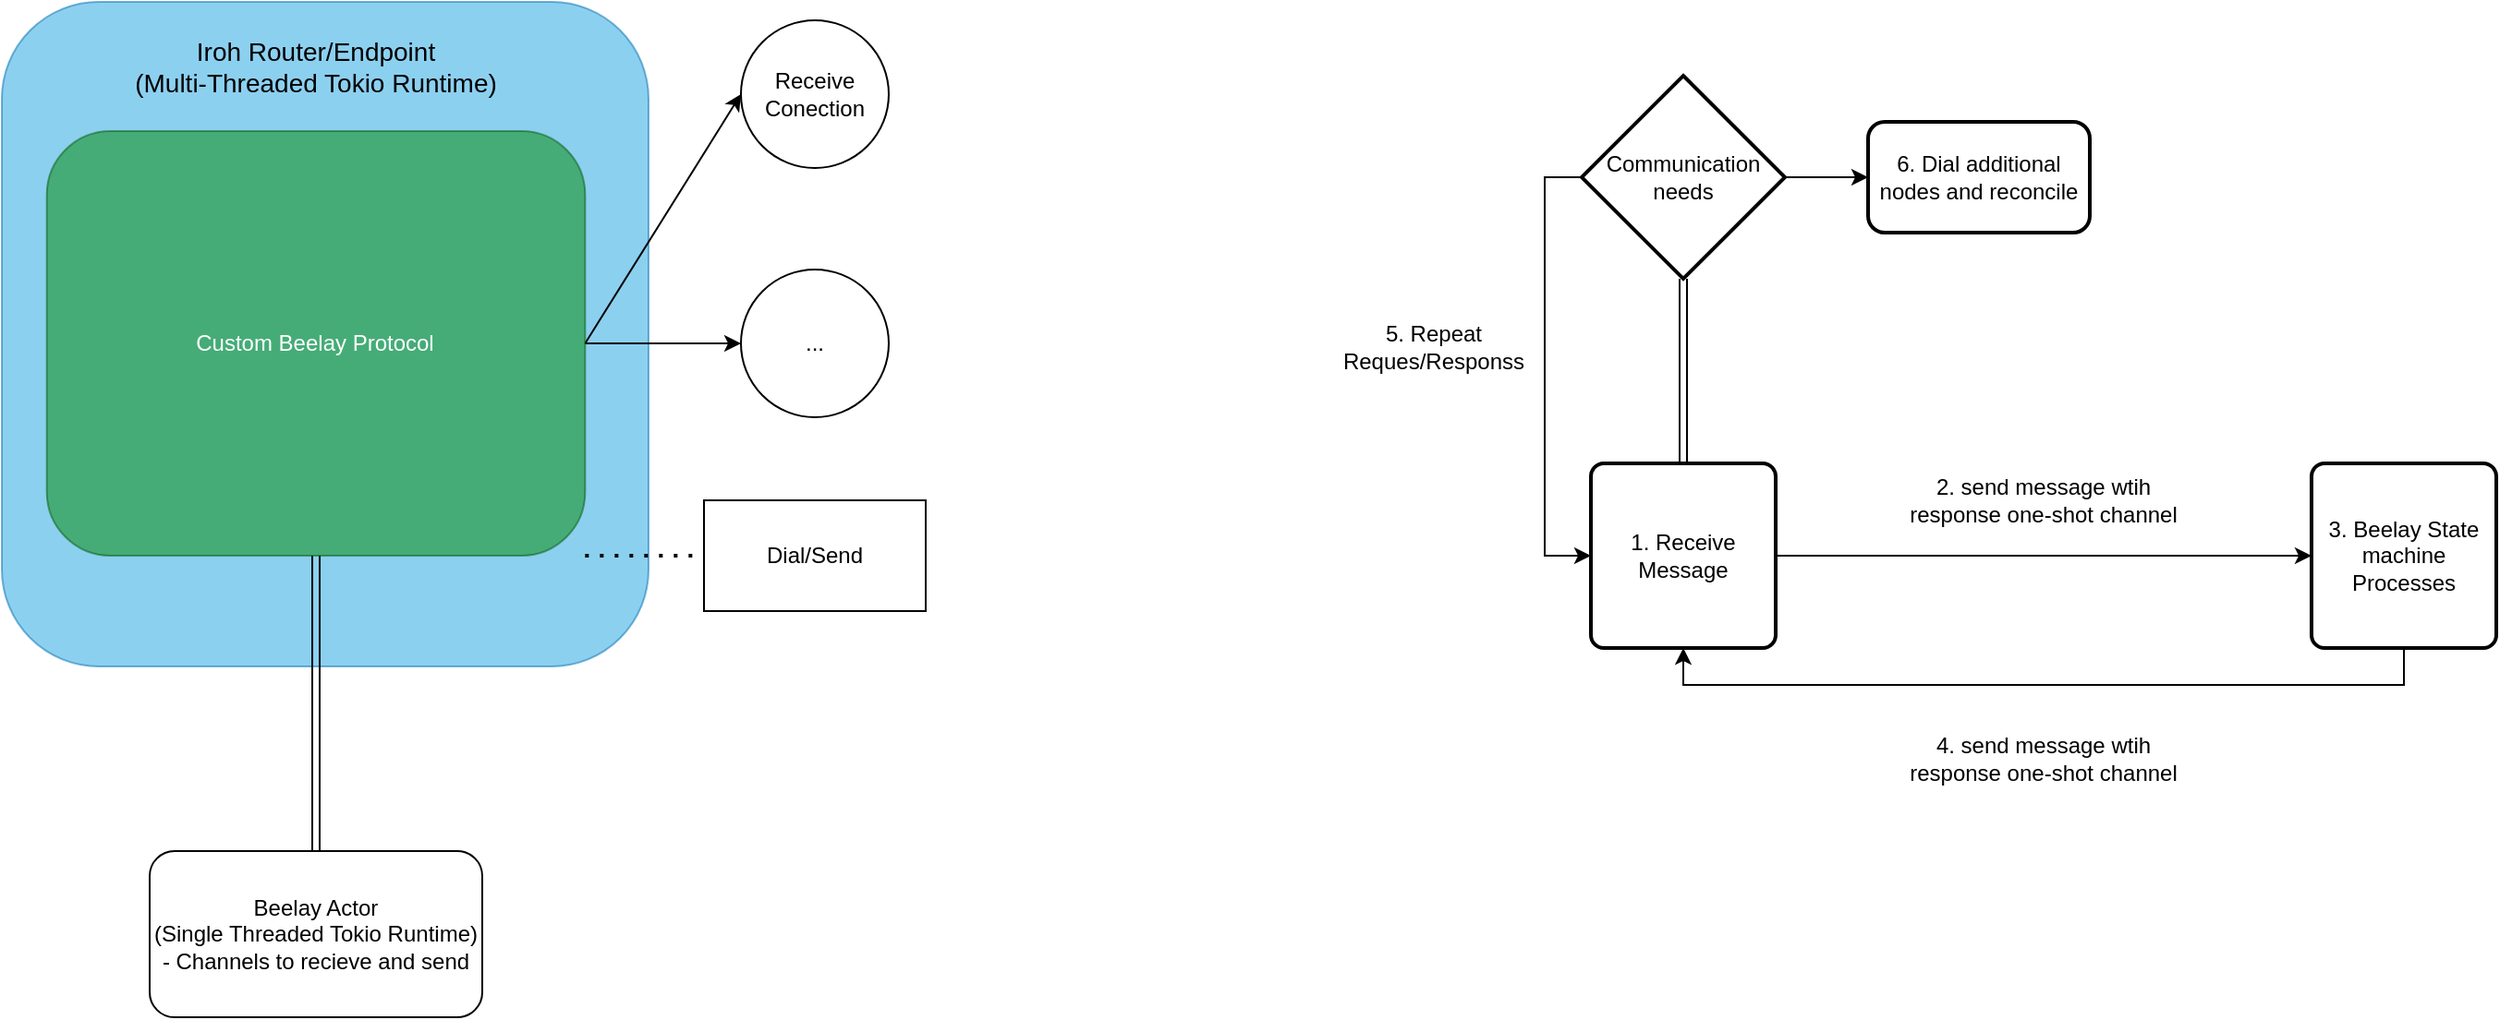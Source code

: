 <mxfile version="26.1.1">
  <diagram name="Page-1" id="eyF7VP7GgBqCk3YA7-2h">
    <mxGraphModel dx="2954" dy="1196" grid="1" gridSize="10" guides="1" tooltips="1" connect="1" arrows="1" fold="1" page="1" pageScale="1" pageWidth="1100" pageHeight="850" math="0" shadow="0">
      <root>
        <mxCell id="0" />
        <mxCell id="1" parent="0" />
        <mxCell id="GUIVirgj29znLSgw21a--17" value="" style="group" vertex="1" connectable="0" parent="1">
          <mxGeometry x="60" y="90" width="500" height="550" as="geometry" />
        </mxCell>
        <mxCell id="GUIVirgj29znLSgw21a--3" value="" style="rounded=1;whiteSpace=wrap;html=1;fillColor=#1ba1e2;fontColor=#ffffff;strokeColor=#006EAF;opacity=50;" vertex="1" parent="GUIVirgj29znLSgw21a--17">
          <mxGeometry width="350" height="360" as="geometry" />
        </mxCell>
        <mxCell id="GUIVirgj29znLSgw21a--16" style="edgeStyle=orthogonalEdgeStyle;rounded=0;orthogonalLoop=1;jettySize=auto;html=1;exitX=0.5;exitY=0;exitDx=0;exitDy=0;entryX=0.5;entryY=1;entryDx=0;entryDy=0;shape=link;" edge="1" parent="GUIVirgj29znLSgw21a--17" source="GUIVirgj29znLSgw21a--4" target="GUIVirgj29znLSgw21a--12">
          <mxGeometry relative="1" as="geometry" />
        </mxCell>
        <mxCell id="GUIVirgj29znLSgw21a--4" value="Beelay Actor&lt;br&gt;(Single Threaded Tokio Runtime)&lt;div&gt;- Channels to recieve and send&lt;/div&gt;" style="rounded=1;whiteSpace=wrap;html=1;" vertex="1" parent="GUIVirgj29znLSgw21a--17">
          <mxGeometry x="80" y="460" width="180" height="90" as="geometry" />
        </mxCell>
        <mxCell id="GUIVirgj29znLSgw21a--5" value="" style="endArrow=classic;html=1;rounded=0;exitX=1;exitY=0.5;exitDx=0;exitDy=0;entryX=0;entryY=0.5;entryDx=0;entryDy=0;" edge="1" parent="GUIVirgj29znLSgw21a--17" source="GUIVirgj29znLSgw21a--12" target="GUIVirgj29znLSgw21a--6">
          <mxGeometry width="50" height="50" relative="1" as="geometry">
            <mxPoint x="730" y="420" as="sourcePoint" />
            <mxPoint x="360" as="targetPoint" />
          </mxGeometry>
        </mxCell>
        <mxCell id="GUIVirgj29znLSgw21a--6" value="Receive Conection" style="ellipse;whiteSpace=wrap;html=1;aspect=fixed;" vertex="1" parent="GUIVirgj29znLSgw21a--17">
          <mxGeometry x="400" y="10" width="80" height="80" as="geometry" />
        </mxCell>
        <mxCell id="GUIVirgj29znLSgw21a--7" value="..." style="ellipse;whiteSpace=wrap;html=1;aspect=fixed;" vertex="1" parent="GUIVirgj29znLSgw21a--17">
          <mxGeometry x="400" y="145" width="80" height="80" as="geometry" />
        </mxCell>
        <mxCell id="GUIVirgj29znLSgw21a--8" value="" style="endArrow=classic;html=1;rounded=0;entryX=0;entryY=0.5;entryDx=0;entryDy=0;exitX=1;exitY=0.5;exitDx=0;exitDy=0;" edge="1" parent="GUIVirgj29znLSgw21a--17" source="GUIVirgj29znLSgw21a--12" target="GUIVirgj29znLSgw21a--7">
          <mxGeometry width="50" height="50" relative="1" as="geometry">
            <mxPoint x="400" y="180" as="sourcePoint" />
            <mxPoint x="370" y="10" as="targetPoint" />
          </mxGeometry>
        </mxCell>
        <mxCell id="GUIVirgj29znLSgw21a--11" value="&lt;font style=&quot;font-size: 14px;&quot;&gt;Iroh Router/Endpoint&lt;/font&gt;&lt;div&gt;&lt;font style=&quot;font-size: 14px;&quot;&gt;(Multi-Threaded Tokio Runtime)&lt;/font&gt;&lt;/div&gt;" style="text;html=1;align=center;verticalAlign=middle;whiteSpace=wrap;rounded=0;" vertex="1" parent="GUIVirgj29znLSgw21a--17">
          <mxGeometry x="40" width="260" height="70" as="geometry" />
        </mxCell>
        <mxCell id="GUIVirgj29znLSgw21a--12" value="Custom Beelay Protocol" style="rounded=1;whiteSpace=wrap;html=1;fillColor=#008a00;fontColor=#ffffff;strokeColor=#005700;opacity=50;" vertex="1" parent="GUIVirgj29znLSgw21a--17">
          <mxGeometry x="24.34" y="70" width="291.33" height="230" as="geometry" />
        </mxCell>
        <mxCell id="GUIVirgj29znLSgw21a--13" value="Dial/Send" style="rounded=0;whiteSpace=wrap;html=1;" vertex="1" parent="GUIVirgj29znLSgw21a--17">
          <mxGeometry x="380" y="270" width="120" height="60" as="geometry" />
        </mxCell>
        <mxCell id="GUIVirgj29znLSgw21a--14" value="" style="endArrow=none;dashed=1;html=1;dashPattern=1 3;strokeWidth=2;rounded=0;exitX=1;exitY=1;exitDx=0;exitDy=0;entryX=0;entryY=0.5;entryDx=0;entryDy=0;" edge="1" parent="GUIVirgj29znLSgw21a--17" source="GUIVirgj29znLSgw21a--12" target="GUIVirgj29znLSgw21a--13">
          <mxGeometry width="50" height="50" relative="1" as="geometry">
            <mxPoint x="730" y="420" as="sourcePoint" />
            <mxPoint x="780" y="370" as="targetPoint" />
          </mxGeometry>
        </mxCell>
        <mxCell id="GUIVirgj29znLSgw21a--36" value="" style="group" vertex="1" connectable="0" parent="1">
          <mxGeometry x="770" y="130" width="640" height="390" as="geometry" />
        </mxCell>
        <mxCell id="GUIVirgj29znLSgw21a--22" style="edgeStyle=orthogonalEdgeStyle;rounded=0;orthogonalLoop=1;jettySize=auto;html=1;exitX=1;exitY=0.5;exitDx=0;exitDy=0;" edge="1" parent="GUIVirgj29znLSgw21a--36" source="GUIVirgj29znLSgw21a--19" target="GUIVirgj29znLSgw21a--21">
          <mxGeometry relative="1" as="geometry" />
        </mxCell>
        <mxCell id="GUIVirgj29znLSgw21a--19" value="1. Receive Message" style="rounded=1;whiteSpace=wrap;html=1;absoluteArcSize=1;arcSize=14;strokeWidth=2;" vertex="1" parent="GUIVirgj29znLSgw21a--36">
          <mxGeometry x="150" y="210" width="100" height="100" as="geometry" />
        </mxCell>
        <mxCell id="GUIVirgj29znLSgw21a--27" style="edgeStyle=orthogonalEdgeStyle;rounded=0;orthogonalLoop=1;jettySize=auto;html=1;exitX=0.5;exitY=1;exitDx=0;exitDy=0;entryX=0.5;entryY=1;entryDx=0;entryDy=0;" edge="1" parent="GUIVirgj29znLSgw21a--36" source="GUIVirgj29znLSgw21a--21" target="GUIVirgj29znLSgw21a--19">
          <mxGeometry relative="1" as="geometry">
            <mxPoint x="600" y="460" as="sourcePoint" />
            <mxPoint x="210" y="460" as="targetPoint" />
          </mxGeometry>
        </mxCell>
        <mxCell id="GUIVirgj29znLSgw21a--21" value="3. Beelay State machine Processes" style="rounded=1;whiteSpace=wrap;html=1;absoluteArcSize=1;arcSize=14;strokeWidth=2;" vertex="1" parent="GUIVirgj29znLSgw21a--36">
          <mxGeometry x="540" y="210" width="100" height="100" as="geometry" />
        </mxCell>
        <mxCell id="GUIVirgj29znLSgw21a--23" value="2. send message wtih response one-shot channel" style="text;html=1;align=center;verticalAlign=middle;whiteSpace=wrap;rounded=0;" vertex="1" parent="GUIVirgj29znLSgw21a--36">
          <mxGeometry x="320" y="210" width="150" height="40" as="geometry" />
        </mxCell>
        <mxCell id="GUIVirgj29znLSgw21a--28" value="4. send message wtih response one-shot channel" style="text;html=1;align=center;verticalAlign=middle;whiteSpace=wrap;rounded=0;" vertex="1" parent="GUIVirgj29znLSgw21a--36">
          <mxGeometry x="320" y="350" width="150" height="40" as="geometry" />
        </mxCell>
        <mxCell id="GUIVirgj29znLSgw21a--31" style="edgeStyle=orthogonalEdgeStyle;rounded=0;orthogonalLoop=1;jettySize=auto;html=1;exitX=0.5;exitY=1;exitDx=0;exitDy=0;exitPerimeter=0;entryX=0.5;entryY=0;entryDx=0;entryDy=0;shape=link;" edge="1" parent="GUIVirgj29znLSgw21a--36" source="GUIVirgj29znLSgw21a--30" target="GUIVirgj29znLSgw21a--19">
          <mxGeometry relative="1" as="geometry" />
        </mxCell>
        <mxCell id="GUIVirgj29znLSgw21a--32" style="edgeStyle=orthogonalEdgeStyle;rounded=0;orthogonalLoop=1;jettySize=auto;html=1;exitX=0;exitY=0.5;exitDx=0;exitDy=0;exitPerimeter=0;entryX=0;entryY=0.5;entryDx=0;entryDy=0;" edge="1" parent="GUIVirgj29znLSgw21a--36" source="GUIVirgj29znLSgw21a--30" target="GUIVirgj29znLSgw21a--19">
          <mxGeometry relative="1" as="geometry" />
        </mxCell>
        <mxCell id="GUIVirgj29znLSgw21a--35" value="" style="edgeStyle=orthogonalEdgeStyle;rounded=0;orthogonalLoop=1;jettySize=auto;html=1;" edge="1" parent="GUIVirgj29znLSgw21a--36" source="GUIVirgj29znLSgw21a--30" target="GUIVirgj29znLSgw21a--34">
          <mxGeometry relative="1" as="geometry" />
        </mxCell>
        <mxCell id="GUIVirgj29znLSgw21a--30" value="Communication needs" style="strokeWidth=2;html=1;shape=mxgraph.flowchart.decision;whiteSpace=wrap;" vertex="1" parent="GUIVirgj29znLSgw21a--36">
          <mxGeometry x="145" width="110" height="110" as="geometry" />
        </mxCell>
        <mxCell id="GUIVirgj29znLSgw21a--33" value="5. Repeat Reques/Responss" style="text;html=1;align=center;verticalAlign=middle;whiteSpace=wrap;rounded=0;" vertex="1" parent="GUIVirgj29znLSgw21a--36">
          <mxGeometry y="130" width="130" height="34.66" as="geometry" />
        </mxCell>
        <mxCell id="GUIVirgj29znLSgw21a--34" value="6. Dial additional nodes and reconcile" style="rounded=1;whiteSpace=wrap;html=1;strokeWidth=2;" vertex="1" parent="GUIVirgj29znLSgw21a--36">
          <mxGeometry x="300" y="25" width="120" height="60" as="geometry" />
        </mxCell>
      </root>
    </mxGraphModel>
  </diagram>
</mxfile>

